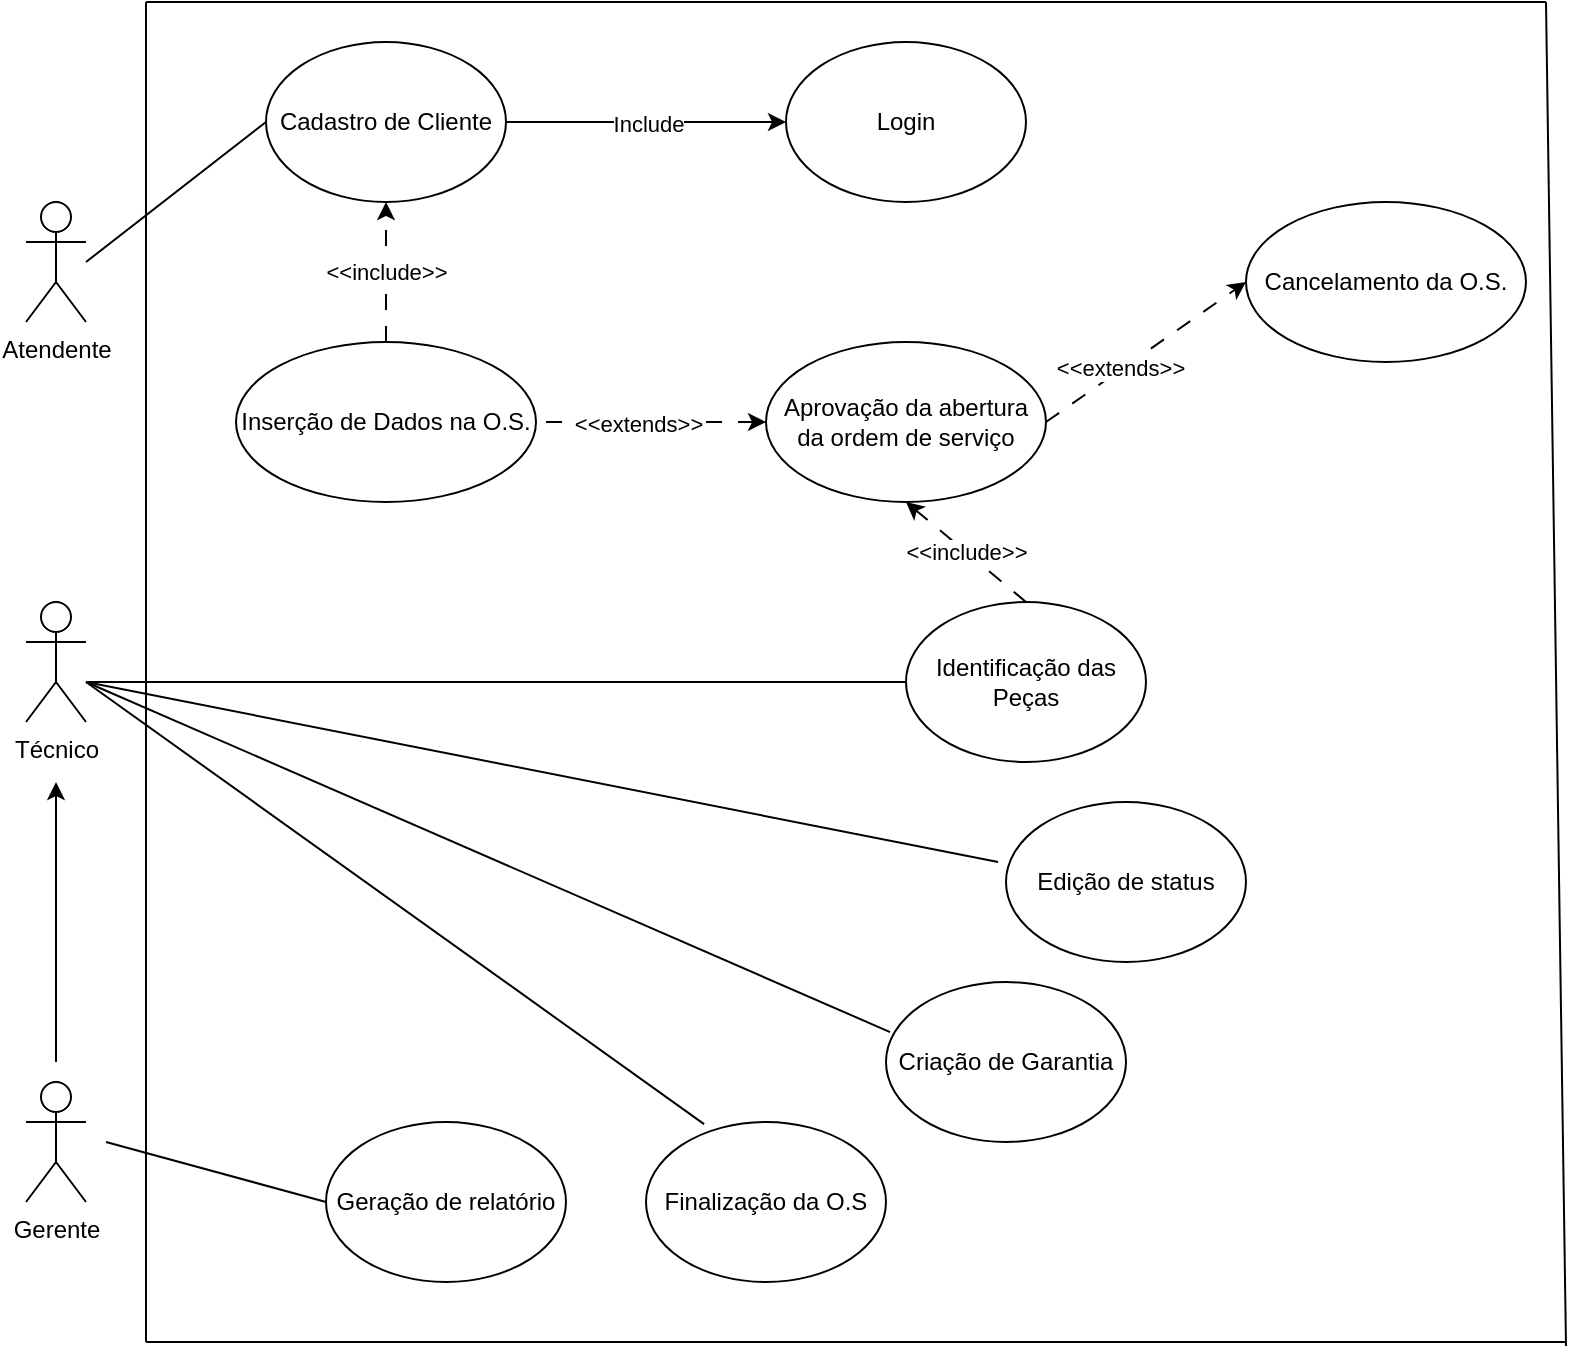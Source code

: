 <mxfile version="21.5.0" type="github">
  <diagram name="Page-1" id="YNqc8E32rH1ziNlQPxNT">
    <mxGraphModel dx="1434" dy="1837" grid="1" gridSize="10" guides="1" tooltips="1" connect="1" arrows="1" fold="1" page="1" pageScale="1" pageWidth="850" pageHeight="1100" background="none" math="0" shadow="0">
      <root>
        <mxCell id="0" />
        <mxCell id="1" parent="0" />
        <mxCell id="PzpgV_-1dbqXq_yj2RJr-1" value="Atendente" style="shape=umlActor;verticalLabelPosition=bottom;verticalAlign=top;html=1;outlineConnect=0;shadow=0;" parent="1" vertex="1">
          <mxGeometry x="120" y="-10" width="30" height="60" as="geometry" />
        </mxCell>
        <mxCell id="PzpgV_-1dbqXq_yj2RJr-6" value="" style="endArrow=none;html=1;rounded=0;entryX=0;entryY=0.5;entryDx=0;entryDy=0;exitX=0;exitY=0.5;exitDx=0;exitDy=0;" parent="1" source="PzpgV_-1dbqXq_yj2RJr-13" target="PzpgV_-1dbqXq_yj2RJr-13" edge="1">
          <mxGeometry width="50" height="50" relative="1" as="geometry">
            <mxPoint x="320" y="180" as="sourcePoint" />
            <mxPoint x="320" y="180" as="targetPoint" />
            <Array as="points">
              <mxPoint x="150" y="20" />
            </Array>
          </mxGeometry>
        </mxCell>
        <mxCell id="PzpgV_-1dbqXq_yj2RJr-28" value="" style="edgeStyle=orthogonalEdgeStyle;rounded=0;orthogonalLoop=1;jettySize=auto;html=1;" parent="1" edge="1">
          <mxGeometry relative="1" as="geometry">
            <mxPoint x="135" y="420" as="sourcePoint" />
            <mxPoint x="135" y="280" as="targetPoint" />
          </mxGeometry>
        </mxCell>
        <mxCell id="PzpgV_-1dbqXq_yj2RJr-7" value="Técnico" style="shape=umlActor;verticalLabelPosition=bottom;verticalAlign=top;html=1;outlineConnect=0;" parent="1" vertex="1">
          <mxGeometry x="120" y="190" width="30" height="60" as="geometry" />
        </mxCell>
        <mxCell id="PzpgV_-1dbqXq_yj2RJr-9" value="Login" style="ellipse;whiteSpace=wrap;html=1;" parent="1" vertex="1">
          <mxGeometry x="500" y="-90" width="120" height="80" as="geometry" />
        </mxCell>
        <mxCell id="PzpgV_-1dbqXq_yj2RJr-39" value="" style="edgeStyle=orthogonalEdgeStyle;rounded=0;orthogonalLoop=1;jettySize=auto;html=1;entryX=0;entryY=0.5;entryDx=0;entryDy=0;" parent="1" source="PzpgV_-1dbqXq_yj2RJr-13" target="PzpgV_-1dbqXq_yj2RJr-9" edge="1">
          <mxGeometry relative="1" as="geometry">
            <mxPoint x="310" y="-40" as="targetPoint" />
          </mxGeometry>
        </mxCell>
        <mxCell id="PzpgV_-1dbqXq_yj2RJr-40" value="Include" style="edgeLabel;html=1;align=center;verticalAlign=middle;resizable=0;points=[];" parent="PzpgV_-1dbqXq_yj2RJr-39" vertex="1" connectable="0">
          <mxGeometry x="0.017" y="-1" relative="1" as="geometry">
            <mxPoint as="offset" />
          </mxGeometry>
        </mxCell>
        <mxCell id="PzpgV_-1dbqXq_yj2RJr-13" value="Cadastro de Cliente" style="ellipse;whiteSpace=wrap;html=1;" parent="1" vertex="1">
          <mxGeometry x="240" y="-90" width="120" height="80" as="geometry" />
        </mxCell>
        <mxCell id="PzpgV_-1dbqXq_yj2RJr-18" value="Inserção de Dados na O.S." style="ellipse;whiteSpace=wrap;html=1;" parent="1" vertex="1">
          <mxGeometry x="225" y="60" width="150" height="80" as="geometry" />
        </mxCell>
        <mxCell id="PzpgV_-1dbqXq_yj2RJr-20" value="Edição de status" style="ellipse;whiteSpace=wrap;html=1;" parent="1" vertex="1">
          <mxGeometry x="610" y="290" width="120" height="80" as="geometry" />
        </mxCell>
        <mxCell id="PzpgV_-1dbqXq_yj2RJr-27" value="Gerente" style="shape=umlActor;verticalLabelPosition=bottom;verticalAlign=top;html=1;outlineConnect=0;" parent="1" vertex="1">
          <mxGeometry x="120" y="430" width="30" height="60" as="geometry" />
        </mxCell>
        <mxCell id="PzpgV_-1dbqXq_yj2RJr-29" value="Geração de relatório" style="ellipse;whiteSpace=wrap;html=1;" parent="1" vertex="1">
          <mxGeometry x="270" y="450" width="120" height="80" as="geometry" />
        </mxCell>
        <mxCell id="PzpgV_-1dbqXq_yj2RJr-34" value="Criação de Garantia" style="ellipse;whiteSpace=wrap;html=1;" parent="1" vertex="1">
          <mxGeometry x="550" y="380" width="120" height="80" as="geometry" />
        </mxCell>
        <mxCell id="PzpgV_-1dbqXq_yj2RJr-42" value="" style="endArrow=none;html=1;rounded=0;" parent="1" edge="1">
          <mxGeometry width="50" height="50" relative="1" as="geometry">
            <mxPoint x="180" y="560" as="sourcePoint" />
            <mxPoint x="180" y="-110" as="targetPoint" />
          </mxGeometry>
        </mxCell>
        <mxCell id="PzpgV_-1dbqXq_yj2RJr-43" value="" style="endArrow=none;html=1;rounded=0;" parent="1" edge="1">
          <mxGeometry width="50" height="50" relative="1" as="geometry">
            <mxPoint x="180" y="-110" as="sourcePoint" />
            <mxPoint x="880" y="-110" as="targetPoint" />
            <Array as="points">
              <mxPoint x="210" y="-110" />
            </Array>
          </mxGeometry>
        </mxCell>
        <mxCell id="PzpgV_-1dbqXq_yj2RJr-44" value="" style="endArrow=none;html=1;rounded=0;" parent="1" edge="1">
          <mxGeometry width="50" height="50" relative="1" as="geometry">
            <mxPoint x="890" y="562" as="sourcePoint" />
            <mxPoint x="880" y="-110" as="targetPoint" />
          </mxGeometry>
        </mxCell>
        <mxCell id="PzpgV_-1dbqXq_yj2RJr-45" value="" style="endArrow=none;html=1;rounded=0;" parent="1" edge="1">
          <mxGeometry width="50" height="50" relative="1" as="geometry">
            <mxPoint x="180" y="560" as="sourcePoint" />
            <mxPoint x="890" y="560" as="targetPoint" />
          </mxGeometry>
        </mxCell>
        <mxCell id="wtPEWt-DsweA9MTVi-V9-2" value="Identificação das Peças" style="ellipse;whiteSpace=wrap;html=1;" vertex="1" parent="1">
          <mxGeometry x="560" y="190" width="120" height="80" as="geometry" />
        </mxCell>
        <mxCell id="wtPEWt-DsweA9MTVi-V9-3" value="Aprovação da abertura da ordem de serviço" style="ellipse;whiteSpace=wrap;html=1;" vertex="1" parent="1">
          <mxGeometry x="490" y="60" width="140" height="80" as="geometry" />
        </mxCell>
        <mxCell id="wtPEWt-DsweA9MTVi-V9-5" value="" style="endArrow=classic;html=1;rounded=0;entryX=0;entryY=0.5;entryDx=0;entryDy=0;dashed=1;dashPattern=8 8;" edge="1" parent="1" target="wtPEWt-DsweA9MTVi-V9-3">
          <mxGeometry width="50" height="50" relative="1" as="geometry">
            <mxPoint x="380" y="100" as="sourcePoint" />
            <mxPoint x="425" y="120" as="targetPoint" />
          </mxGeometry>
        </mxCell>
        <mxCell id="wtPEWt-DsweA9MTVi-V9-19" value="&amp;lt;&amp;lt;extends&amp;gt;&amp;gt;" style="edgeLabel;html=1;align=center;verticalAlign=middle;resizable=0;points=[];" vertex="1" connectable="0" parent="wtPEWt-DsweA9MTVi-V9-5">
          <mxGeometry x="-0.167" y="-1" relative="1" as="geometry">
            <mxPoint as="offset" />
          </mxGeometry>
        </mxCell>
        <mxCell id="wtPEWt-DsweA9MTVi-V9-6" value="&amp;lt;&amp;lt;include&amp;gt;&amp;gt;" style="endArrow=classic;html=1;rounded=0;entryX=0.5;entryY=1;entryDx=0;entryDy=0;dashed=1;dashPattern=8 8;exitX=0.5;exitY=0;exitDx=0;exitDy=0;" edge="1" parent="1" source="PzpgV_-1dbqXq_yj2RJr-18" target="PzpgV_-1dbqXq_yj2RJr-13">
          <mxGeometry width="50" height="50" relative="1" as="geometry">
            <mxPoint x="403" y="211" as="sourcePoint" />
            <mxPoint x="528" y="82" as="targetPoint" />
          </mxGeometry>
        </mxCell>
        <mxCell id="wtPEWt-DsweA9MTVi-V9-8" style="edgeStyle=orthogonalEdgeStyle;rounded=0;orthogonalLoop=1;jettySize=auto;html=1;exitX=0.5;exitY=1;exitDx=0;exitDy=0;" edge="1" parent="1" source="wtPEWt-DsweA9MTVi-V9-2" target="wtPEWt-DsweA9MTVi-V9-2">
          <mxGeometry relative="1" as="geometry" />
        </mxCell>
        <mxCell id="wtPEWt-DsweA9MTVi-V9-9" value="&amp;lt;&amp;lt;include&amp;gt;&amp;gt;" style="endArrow=classic;html=1;rounded=0;entryX=0.5;entryY=1;entryDx=0;entryDy=0;dashed=1;dashPattern=8 8;exitX=0.5;exitY=0;exitDx=0;exitDy=0;" edge="1" parent="1" source="wtPEWt-DsweA9MTVi-V9-2" target="wtPEWt-DsweA9MTVi-V9-3">
          <mxGeometry width="50" height="50" relative="1" as="geometry">
            <mxPoint x="388" y="131" as="sourcePoint" />
            <mxPoint x="528" y="82" as="targetPoint" />
          </mxGeometry>
        </mxCell>
        <mxCell id="wtPEWt-DsweA9MTVi-V9-10" value="" style="endArrow=none;html=1;rounded=0;entryX=0;entryY=0.5;entryDx=0;entryDy=0;exitX=-0.033;exitY=0.375;exitDx=0;exitDy=0;exitPerimeter=0;" edge="1" parent="1" source="PzpgV_-1dbqXq_yj2RJr-20" target="wtPEWt-DsweA9MTVi-V9-2">
          <mxGeometry width="50" height="50" relative="1" as="geometry">
            <mxPoint x="270" y="310" as="sourcePoint" />
            <mxPoint x="270" y="310" as="targetPoint" />
            <Array as="points">
              <mxPoint x="150" y="230" />
            </Array>
          </mxGeometry>
        </mxCell>
        <mxCell id="wtPEWt-DsweA9MTVi-V9-12" value="" style="endArrow=none;html=1;rounded=0;entryX=0;entryY=0.5;entryDx=0;entryDy=0;" edge="1" parent="1" target="PzpgV_-1dbqXq_yj2RJr-29">
          <mxGeometry width="50" height="50" relative="1" as="geometry">
            <mxPoint x="160" y="460" as="sourcePoint" />
            <mxPoint x="190" y="425" as="targetPoint" />
          </mxGeometry>
        </mxCell>
        <mxCell id="wtPEWt-DsweA9MTVi-V9-14" value="" style="endArrow=none;html=1;rounded=0;entryX=0.017;entryY=0.313;entryDx=0;entryDy=0;entryPerimeter=0;" edge="1" parent="1" target="PzpgV_-1dbqXq_yj2RJr-34">
          <mxGeometry width="50" height="50" relative="1" as="geometry">
            <mxPoint x="150" y="230" as="sourcePoint" />
            <mxPoint x="200" y="310" as="targetPoint" />
          </mxGeometry>
        </mxCell>
        <mxCell id="wtPEWt-DsweA9MTVi-V9-17" value="Finalização da O.S" style="ellipse;whiteSpace=wrap;html=1;" vertex="1" parent="1">
          <mxGeometry x="430" y="450" width="120" height="80" as="geometry" />
        </mxCell>
        <mxCell id="wtPEWt-DsweA9MTVi-V9-20" value="" style="endArrow=none;html=1;rounded=0;exitX=0.242;exitY=0.013;exitDx=0;exitDy=0;exitPerimeter=0;" edge="1" parent="1" source="wtPEWt-DsweA9MTVi-V9-17">
          <mxGeometry width="50" height="50" relative="1" as="geometry">
            <mxPoint x="480" y="420" as="sourcePoint" />
            <mxPoint x="150" y="230" as="targetPoint" />
          </mxGeometry>
        </mxCell>
        <mxCell id="wtPEWt-DsweA9MTVi-V9-21" value="Cancelamento da O.S." style="ellipse;whiteSpace=wrap;html=1;" vertex="1" parent="1">
          <mxGeometry x="730" y="-10" width="140" height="80" as="geometry" />
        </mxCell>
        <mxCell id="wtPEWt-DsweA9MTVi-V9-22" value="" style="endArrow=classic;html=1;rounded=0;exitX=1;exitY=0.5;exitDx=0;exitDy=0;entryX=0;entryY=0.5;entryDx=0;entryDy=0;dashed=1;dashPattern=8 8;" edge="1" parent="1" source="wtPEWt-DsweA9MTVi-V9-3" target="wtPEWt-DsweA9MTVi-V9-21">
          <mxGeometry width="50" height="50" relative="1" as="geometry">
            <mxPoint x="480" y="300" as="sourcePoint" />
            <mxPoint x="530" y="250" as="targetPoint" />
          </mxGeometry>
        </mxCell>
        <mxCell id="wtPEWt-DsweA9MTVi-V9-24" value="&amp;lt;&amp;lt;extends&amp;gt;&amp;gt;" style="edgeLabel;html=1;align=center;verticalAlign=middle;resizable=0;points=[];" vertex="1" connectable="0" parent="wtPEWt-DsweA9MTVi-V9-22">
          <mxGeometry x="-0.244" y="1" relative="1" as="geometry">
            <mxPoint as="offset" />
          </mxGeometry>
        </mxCell>
      </root>
    </mxGraphModel>
  </diagram>
</mxfile>
